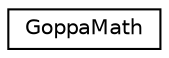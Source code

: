 digraph "Graphical Class Hierarchy"
{
 // LATEX_PDF_SIZE
  edge [fontname="Helvetica",fontsize="10",labelfontname="Helvetica",labelfontsize="10"];
  node [fontname="Helvetica",fontsize="10",shape=record];
  rankdir="LR";
  Node0 [label="GoppaMath",height=0.2,width=0.4,color="black", fillcolor="white", style="filled",URL="$class_goppa_math.html",tooltip=" "];
}
